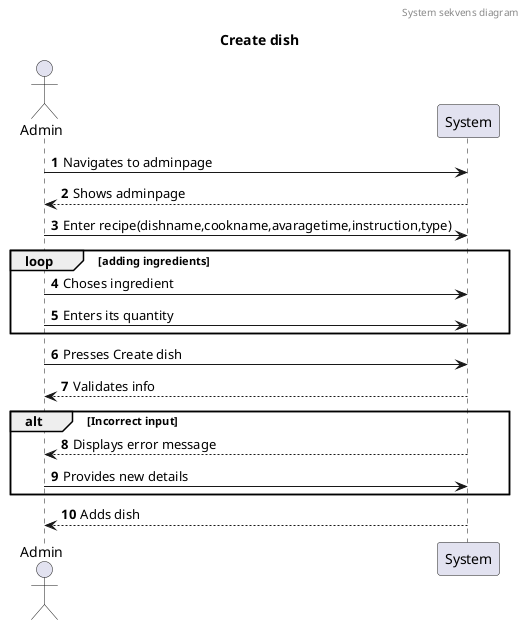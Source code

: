@startuml
'https://plantuml.com/sequence-diagram

autonumber

header System sekvens diagram
actor Admin

title Create dish
        Admin -> System: Navigates to adminpage
         Admin <-- System: Shows adminpage
        Admin -> System: Enter recipe(dishname,cookname,avaragetime,instruction,type)


loop adding ingredients
 Admin -> System: Choses ingredient
 Admin -> System: Enters its quantity
end

 Admin -> System: Presses Create dish
 Admin <-- System: Validates info
 alt Incorrect input
  Admin <-- System: Displays error message
   Admin -> System: Provides new details
 end
  Admin <-- System: Adds dish


@enduml
